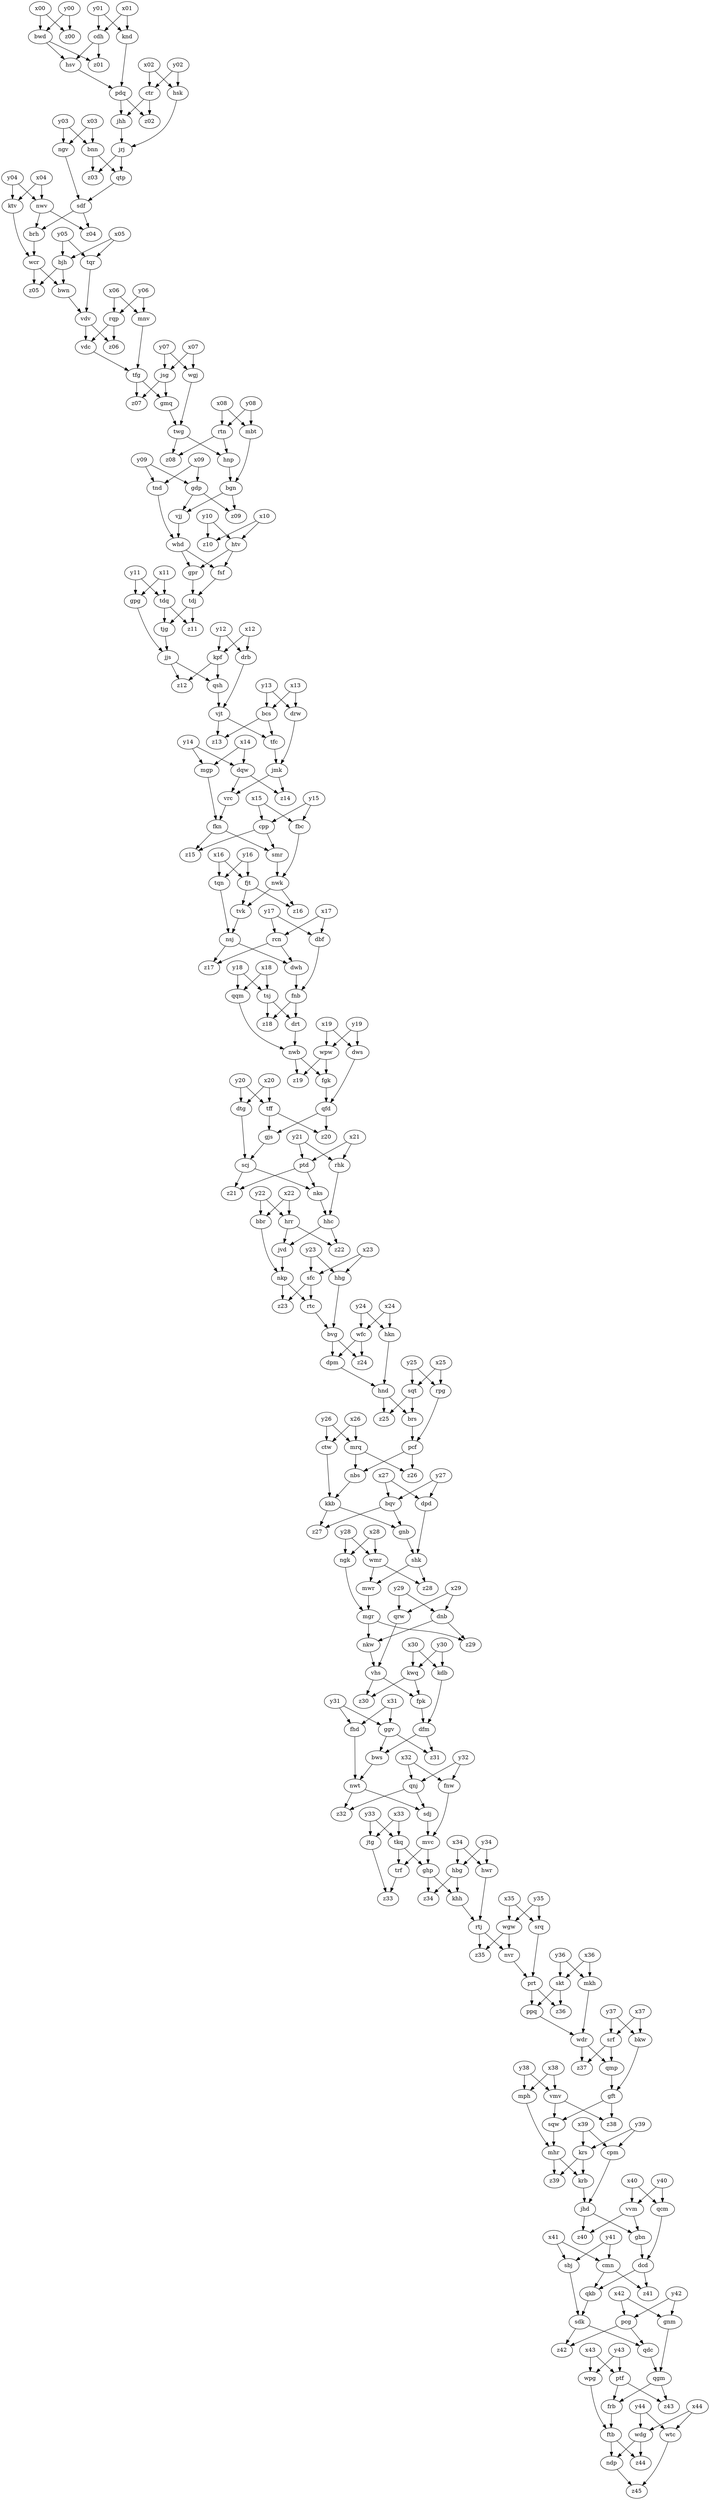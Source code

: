 digraph {
 jjs -> qsh
 y10 -> z10
 mvc -> ghp
 y44 -> wdg
 x41 -> sbj
 pcg -> qdc
 gdp -> vjj
 ptd -> nks
 y41 -> cmn
 x33 -> tkq
 cpp -> z15
 x14 -> mgp
 wdr -> qmp
 vdv -> vdc
 hbg -> z34
 tdj -> z11
 cmn -> z41
 y19 -> dws
 x03 -> bnn
 ftb -> ndp
 x25 -> sqt
 y12 -> drb
 gpr -> tdj
 y06 -> mnv
 y39 -> cpm
 x25 -> rpg
 y18 -> qqm
 x03 -> ngv
 x21 -> ptd
 hkn -> hnd
 srq -> prt
 nbs -> kkb
 qmp -> gft
 bvg -> dpm
 y12 -> kpf
 nwb -> z19
 y11 -> tdq
 y08 -> mbt
 y30 -> kdb
 x24 -> wfc
 rtj -> z35
 y01 -> cdh
 kkb -> z27
 y16 -> fjt
 bjh -> z05
 x30 -> kwq
 mgr -> z29
 ctr -> jhh
 y08 -> rtn
 x04 -> nwv
 cpm -> jhd
 nsj -> dwh
 bws -> nwt
 gnm -> qgm
 y09 -> gdp
 qqm -> nwb
 y16 -> tqn
 ndp -> z45
 sdf -> brh
 whd -> gpr
 pcf -> z26
 qcm -> dcd
 wgw -> nvr
 vvm -> gbn
 nks -> hhc
 x01 -> knd
 y38 -> mph
 gjs -> scj
 vjj -> whd
 hbg -> khh
 x32 -> qnj
 krs -> krb
 mrq -> nbs
 y14 -> dqw
 pcg -> z42
 brs -> pcf
 vrc -> fkn
 x23 -> sfc
 qsh -> vjt
 mhr -> z39
 x09 -> tnd
 gdp -> z09
 x36 -> mkh
 rtn -> z08
 qtp -> sdf
 vdv -> z06
 dcd -> qkb
 kwq -> z30
 frb -> ftb
 tvk -> nsj
 x37 -> srf
 x39 -> krs
 y27 -> dpd
 y04 -> ktv
 sqw -> mhr
 smr -> nwk
 fjt -> z16
 jhd -> z40
 qnj -> sdj
 nsj -> z17
 sdj -> mvc
 bvg -> z24
 x43 -> ptf
 jhh -> jrj
 y06 -> rqp
 khh -> rtj
 x07 -> wgj
 jsg -> z07
 jrj -> z03
 trf -> z33
 x19 -> wpw
 scj -> z21
 y44 -> wtc
 tfg -> gmq
 x27 -> bqv
 vjt -> z13
 tjg -> jjs
 y37 -> bkw
 y20 -> dtg
 prt -> z36
 sbj -> sdk
 sfc -> z23
 x42 -> gnm
 gmq -> twg
 tdj -> tjg
 skt -> ppq
 vmv -> z38
 x20 -> tff
 kpf -> z12
 wdr -> z37
 fnb -> z18
 ppq -> wdr
 x26 -> mrq
 qfd -> gjs
 y40 -> vvm
 x32 -> fnw
 tsj -> drt
 nkp -> rtc
 nwt -> z32
 x33 -> jtg
 y02 -> hsk
 wdg -> z44
 jmk -> vrc
 y26 -> ctw
 wcr -> bwn
 vjt -> tfc
 vdc -> tfg
 y18 -> tsj
 x22 -> hrr
 y07 -> jsg
 fgk -> qfd
 x23 -> hhg
 shk -> mwr
 x31 -> fhd
 y34 -> hbg
 dwh -> fnb
 x42 -> pcg
 nkw -> vhs
 bnn -> qtp
 hsv -> pdq
 y11 -> gpg
 x36 -> skt
 x21 -> rhk
 tqr -> vdv
 bqv -> gnb
 ptf -> z43
 hhc -> z22
 kwq -> fpk
 x00 -> bwd
 x10 -> htv
 y05 -> bjh
 x15 -> fbc
 y22 -> bbr
 jmk -> z14
 fjt -> tvk
 bwd -> z01
 ngk -> mgr
 fkn -> smr
 x17 -> dbf
 x29 -> qrw
 x00 -> z00
 wpw -> fgk
 y13 -> bcs
 shk -> z28
 gft -> sqw
 y15 -> cpp
 y13 -> drw
 bbr -> nkp
 dnb -> nkw
 y29 -> dnb
 y05 -> tqr
 y35 -> wgw
 sqt -> z25
 rtn -> hnp
 x43 -> wpg
 brh -> wcr
 y40 -> qcm
 x31 -> ggv
 tkq -> trf
 tfc -> jmk
 pdq -> z02
 sdf -> z04
 fpk -> dfm
 htv -> fsf
 ggv -> bws
 dfm -> z31
 x28 -> wmr
 x17 -> rcn
 hhc -> jvd
 tff -> z20
 bwd -> hsv
 sqt -> brs
 gnb -> shk
 mbt -> bgn
 qgm -> frb
 hhg -> bvg
 x34 -> hwr
 y02 -> ctr
 x35 -> srq
 y38 -> vmv
 y24 -> hkn
 x28 -> ngk
 kpf -> qsh
 x10 -> z10
 tkq -> ghp
 x44 -> wdg
 y41 -> sbj
 sdk -> qdc
 bgn -> vjj
 scj -> nks
 x41 -> cmn
 y33 -> tkq
 fkn -> z15
 y14 -> mgp
 srf -> qmp
 rqp -> vdc
 ghp -> z34
 tdq -> z11
 dcd -> z41
 x19 -> dws
 y03 -> bnn
 wdg -> ndp
 y25 -> sqt
 x12 -> drb
 fsf -> tdj
 x06 -> mnv
 x39 -> cpm
 y25 -> rpg
 x18 -> qqm
 y03 -> ngv
 y21 -> ptd
 dpm -> hnd
 nvr -> prt
 ctw -> kkb
 bkw -> gft
 wfc -> dpm
 x12 -> kpf
 wpw -> z19
 x11 -> tdq
 x08 -> mbt
 x30 -> kdb
 y24 -> wfc
 wgw -> z35
 x01 -> cdh
 bqv -> z27
 x16 -> fjt
 wcr -> z05
 y30 -> kwq
 dnb -> z29
 pdq -> jhh
 x08 -> rtn
 y04 -> nwv
 krb -> jhd
 rcn -> dwh
 fhd -> nwt
 qdc -> qgm
 x09 -> gdp
 drt -> nwb
 x16 -> tqn
 wtc -> z45
 nwv -> brh
 htv -> gpr
 mrq -> z26
 gbn -> dcd
 rtj -> nvr
 jhd -> gbn
 rhk -> hhc
 y01 -> knd
 x38 -> mph
 dtg -> scj
 tnd -> whd
 ghp -> khh
 y32 -> qnj
 mhr -> krb
 pcf -> nbs
 x14 -> dqw
 sdk -> z42
 rpg -> pcf
 mgp -> fkn
 y23 -> sfc
 drb -> vjt
 krs -> z39
 y09 -> tnd
 bgn -> z09
 y36 -> mkh
 twg -> z08
 ngv -> sdf
 rqp -> z06
 cmn -> qkb
 vhs -> z30
 wpg -> ftb
 tqn -> nsj
 y37 -> srf
 y39 -> krs
 x27 -> dpd
 x04 -> ktv
 mph -> mhr
 fbc -> nwk
 nwk -> z16
 vvm -> z40
 nwt -> sdj
 rcn -> z17
 fnw -> mvc
 wfc -> z24
 y43 -> ptf
 hsk -> jrj
 x06 -> rqp
 hwr -> rtj
 y07 -> wgj
 tfg -> z07
 bnn -> z03
 jtg -> z33
 y19 -> wpw
 ptd -> z21
 x44 -> wtc
 jsg -> gmq
 y27 -> bqv
 bcs -> z13
 gpg -> jjs
 x37 -> bkw
 x20 -> dtg
 skt -> z36
 qkb -> sdk
 nkp -> z23
 y42 -> gnm
 wgj -> twg
 tdq -> tjg
 prt -> ppq
 gft -> z38
 y20 -> tff
 jjs -> z12
 srf -> z37
 tsj -> z18
 mkh -> wdr
 y26 -> mrq
 tff -> gjs
 x40 -> vvm
 y32 -> fnw
 fnb -> drt
 sfc -> rtc
 qnj -> z32
 y33 -> jtg
 x02 -> hsk
 ftb -> z44
 dqw -> vrc
 x26 -> ctw
 bjh -> bwn
 bcs -> tfc
 mnv -> tfg
 x18 -> tsj
 y22 -> hrr
 x07 -> jsg
 dws -> qfd
 y23 -> hhg
 wmr -> mwr
 y31 -> fhd
 x34 -> hbg
 dbf -> fnb
 y42 -> pcg
 qrw -> vhs
 jrj -> qtp
 knd -> pdq
 x11 -> gpg
 y36 -> skt
 y21 -> rhk
 bwn -> vdv
 kkb -> gnb
 qgm -> z43
 hrr -> z22
 vhs -> fpk
 y00 -> bwd
 y10 -> htv
 x05 -> bjh
 y15 -> fbc
 x22 -> bbr
 dqw -> z14
 nwk -> tvk
 cdh -> z01
 mwr -> mgr
 cpp -> smr
 y17 -> dbf
 y29 -> qrw
 y00 -> z00
 nwb -> fgk
 x13 -> bcs
 wmr -> z28
 vmv -> sqw
 x15 -> cpp
 x13 -> drw
 jvd -> nkp
 mgr -> nkw
 x29 -> dnb
 x05 -> tqr
 x35 -> wgw
 hnd -> z25
 twg -> hnp
 y43 -> wpg
 ktv -> wcr
 x40 -> qcm
 y31 -> ggv
 mvc -> trf
 drw -> jmk
 ctr -> z02
 nwv -> z04
 kdb -> dfm
 whd -> fsf
 dfm -> bws
 ggv -> z31
 y28 -> wmr
 y17 -> rcn
 hrr -> jvd
 qfd -> z20
 cdh -> hsv
 hnd -> brs
 dpd -> shk
 hnp -> bgn
 ptf -> frb
 rtc -> bvg
 y34 -> hwr
 x02 -> ctr
 y35 -> srq
 x38 -> vmv
 x24 -> hkn
 y28 -> ngk
}
